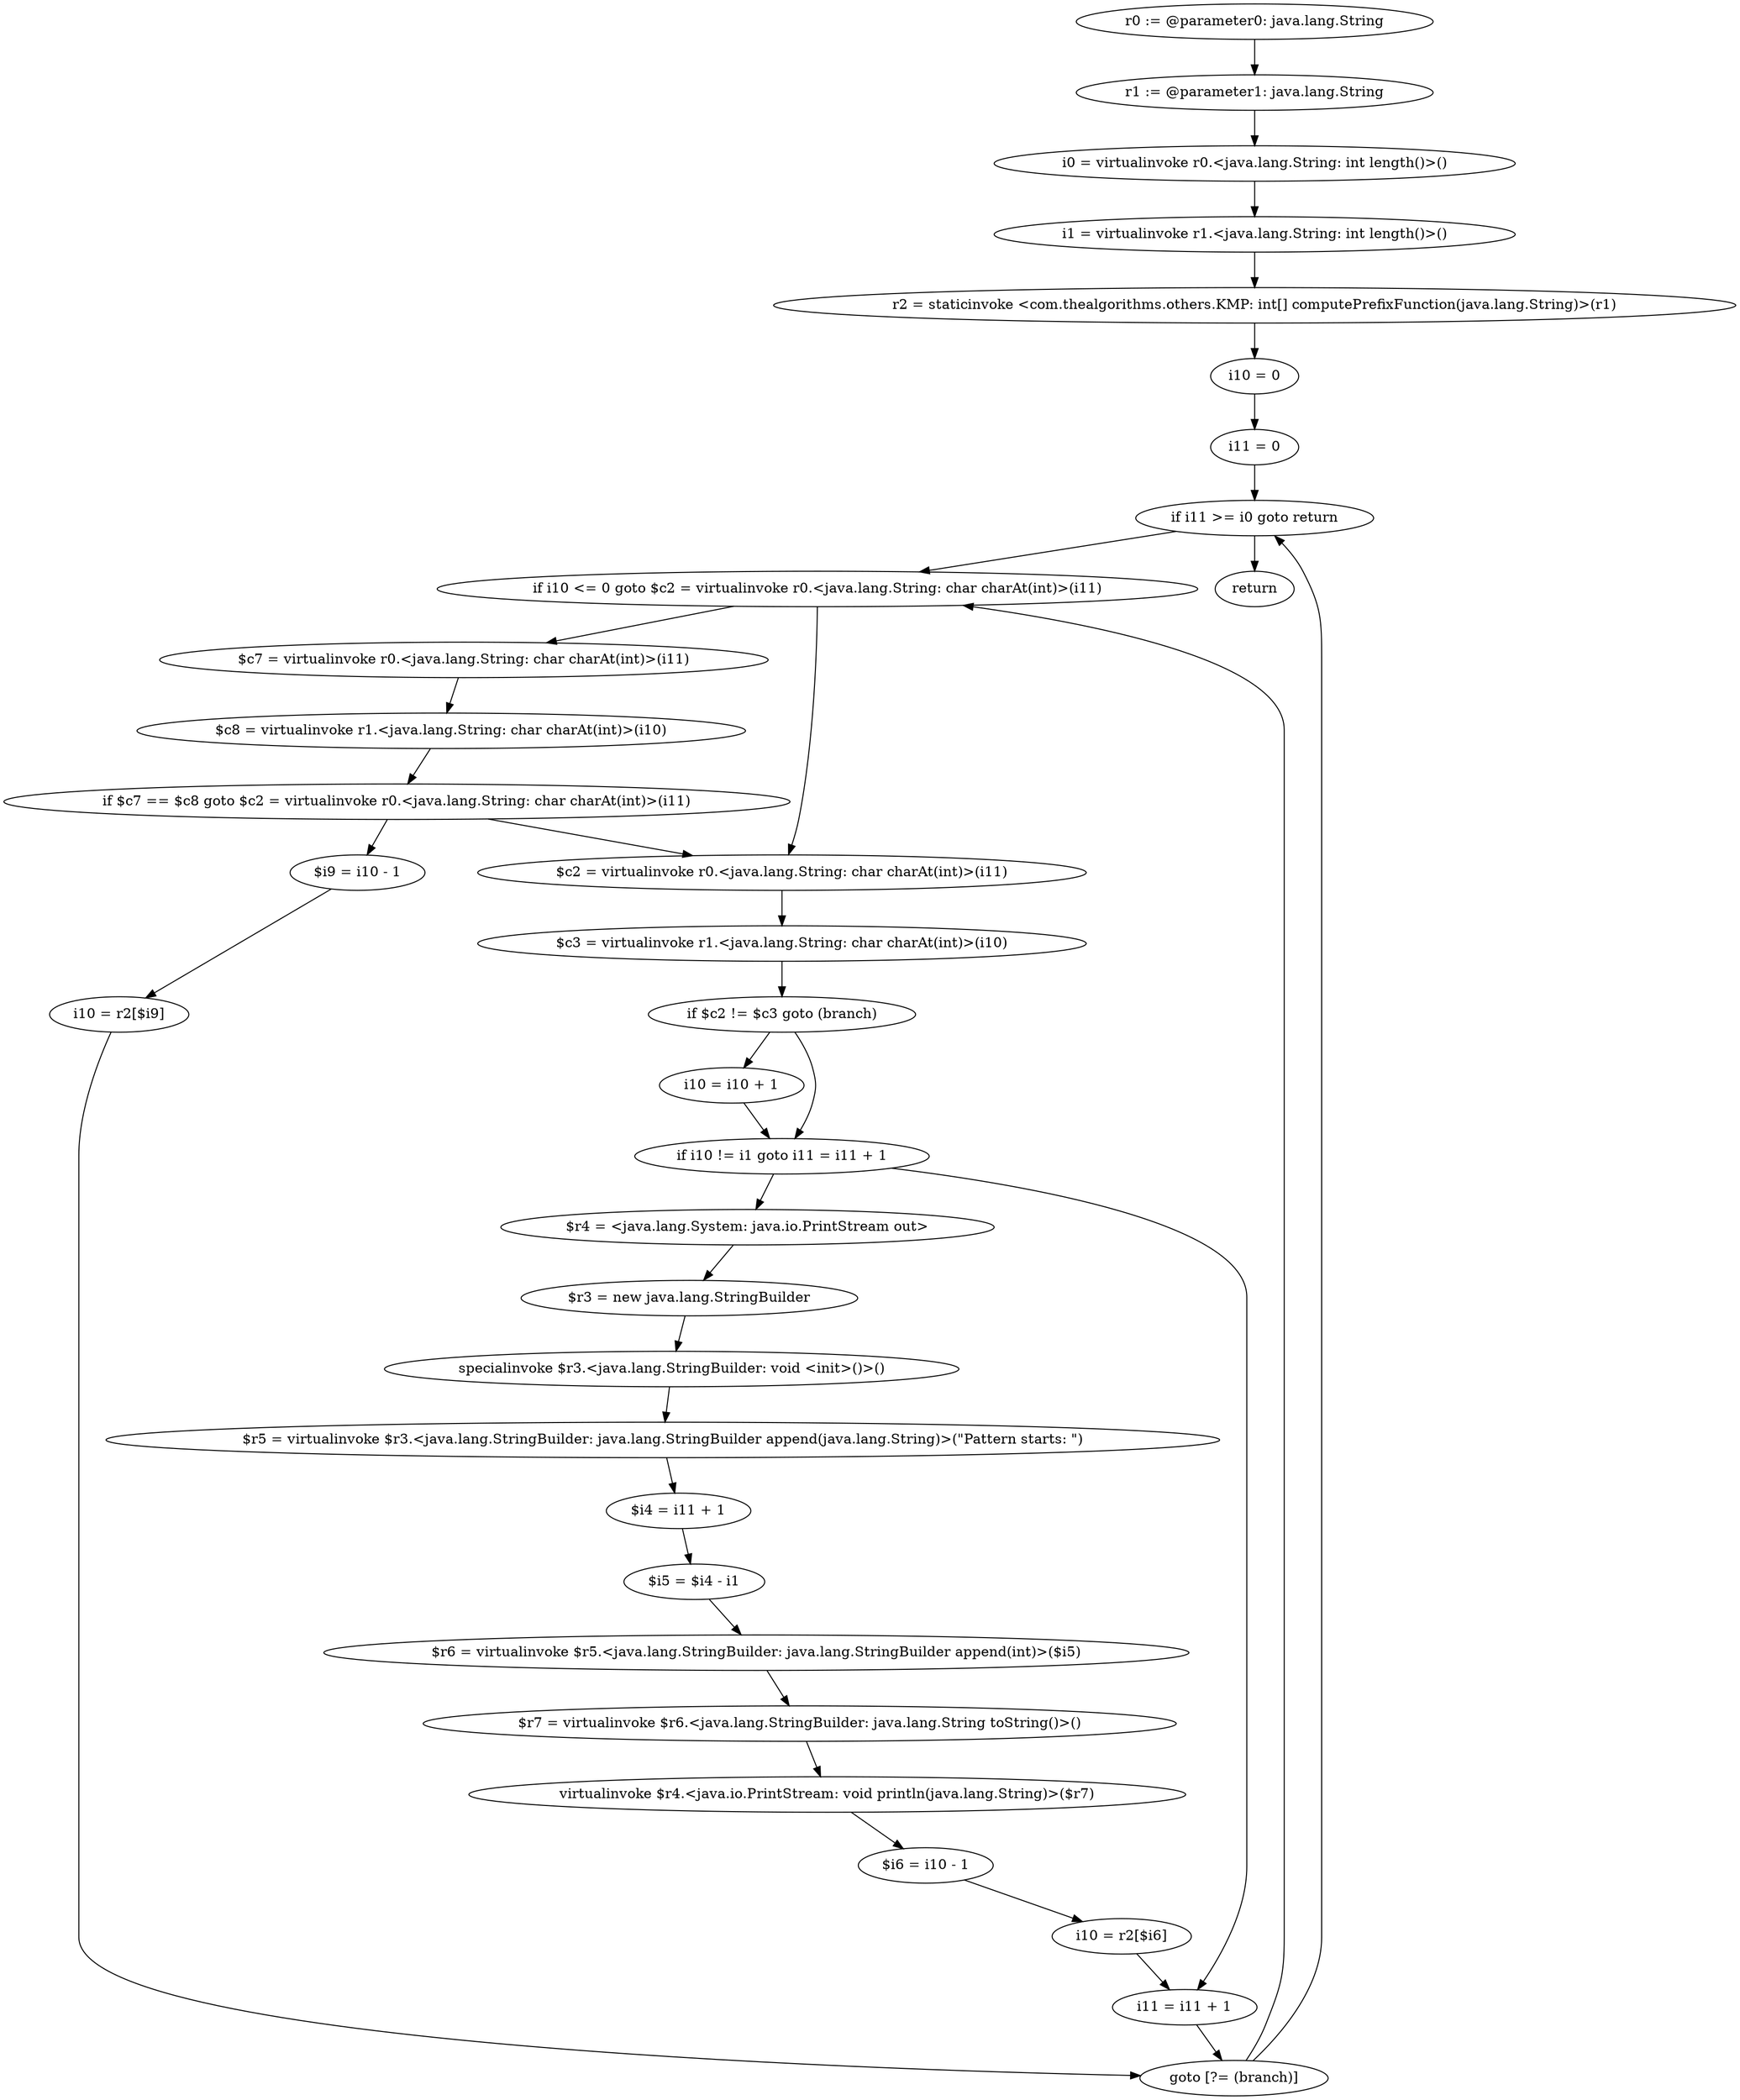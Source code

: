 digraph "unitGraph" {
    "r0 := @parameter0: java.lang.String"
    "r1 := @parameter1: java.lang.String"
    "i0 = virtualinvoke r0.<java.lang.String: int length()>()"
    "i1 = virtualinvoke r1.<java.lang.String: int length()>()"
    "r2 = staticinvoke <com.thealgorithms.others.KMP: int[] computePrefixFunction(java.lang.String)>(r1)"
    "i10 = 0"
    "i11 = 0"
    "if i11 >= i0 goto return"
    "if i10 <= 0 goto $c2 = virtualinvoke r0.<java.lang.String: char charAt(int)>(i11)"
    "$c7 = virtualinvoke r0.<java.lang.String: char charAt(int)>(i11)"
    "$c8 = virtualinvoke r1.<java.lang.String: char charAt(int)>(i10)"
    "if $c7 == $c8 goto $c2 = virtualinvoke r0.<java.lang.String: char charAt(int)>(i11)"
    "$i9 = i10 - 1"
    "i10 = r2[$i9]"
    "goto [?= (branch)]"
    "$c2 = virtualinvoke r0.<java.lang.String: char charAt(int)>(i11)"
    "$c3 = virtualinvoke r1.<java.lang.String: char charAt(int)>(i10)"
    "if $c2 != $c3 goto (branch)"
    "i10 = i10 + 1"
    "if i10 != i1 goto i11 = i11 + 1"
    "$r4 = <java.lang.System: java.io.PrintStream out>"
    "$r3 = new java.lang.StringBuilder"
    "specialinvoke $r3.<java.lang.StringBuilder: void <init>()>()"
    "$r5 = virtualinvoke $r3.<java.lang.StringBuilder: java.lang.StringBuilder append(java.lang.String)>(\"Pattern starts: \")"
    "$i4 = i11 + 1"
    "$i5 = $i4 - i1"
    "$r6 = virtualinvoke $r5.<java.lang.StringBuilder: java.lang.StringBuilder append(int)>($i5)"
    "$r7 = virtualinvoke $r6.<java.lang.StringBuilder: java.lang.String toString()>()"
    "virtualinvoke $r4.<java.io.PrintStream: void println(java.lang.String)>($r7)"
    "$i6 = i10 - 1"
    "i10 = r2[$i6]"
    "i11 = i11 + 1"
    "return"
    "r0 := @parameter0: java.lang.String"->"r1 := @parameter1: java.lang.String";
    "r1 := @parameter1: java.lang.String"->"i0 = virtualinvoke r0.<java.lang.String: int length()>()";
    "i0 = virtualinvoke r0.<java.lang.String: int length()>()"->"i1 = virtualinvoke r1.<java.lang.String: int length()>()";
    "i1 = virtualinvoke r1.<java.lang.String: int length()>()"->"r2 = staticinvoke <com.thealgorithms.others.KMP: int[] computePrefixFunction(java.lang.String)>(r1)";
    "r2 = staticinvoke <com.thealgorithms.others.KMP: int[] computePrefixFunction(java.lang.String)>(r1)"->"i10 = 0";
    "i10 = 0"->"i11 = 0";
    "i11 = 0"->"if i11 >= i0 goto return";
    "if i11 >= i0 goto return"->"if i10 <= 0 goto $c2 = virtualinvoke r0.<java.lang.String: char charAt(int)>(i11)";
    "if i11 >= i0 goto return"->"return";
    "if i10 <= 0 goto $c2 = virtualinvoke r0.<java.lang.String: char charAt(int)>(i11)"->"$c7 = virtualinvoke r0.<java.lang.String: char charAt(int)>(i11)";
    "if i10 <= 0 goto $c2 = virtualinvoke r0.<java.lang.String: char charAt(int)>(i11)"->"$c2 = virtualinvoke r0.<java.lang.String: char charAt(int)>(i11)";
    "$c7 = virtualinvoke r0.<java.lang.String: char charAt(int)>(i11)"->"$c8 = virtualinvoke r1.<java.lang.String: char charAt(int)>(i10)";
    "$c8 = virtualinvoke r1.<java.lang.String: char charAt(int)>(i10)"->"if $c7 == $c8 goto $c2 = virtualinvoke r0.<java.lang.String: char charAt(int)>(i11)";
    "if $c7 == $c8 goto $c2 = virtualinvoke r0.<java.lang.String: char charAt(int)>(i11)"->"$i9 = i10 - 1";
    "if $c7 == $c8 goto $c2 = virtualinvoke r0.<java.lang.String: char charAt(int)>(i11)"->"$c2 = virtualinvoke r0.<java.lang.String: char charAt(int)>(i11)";
    "$i9 = i10 - 1"->"i10 = r2[$i9]";
    "i10 = r2[$i9]"->"goto [?= (branch)]";
    "goto [?= (branch)]"->"if i10 <= 0 goto $c2 = virtualinvoke r0.<java.lang.String: char charAt(int)>(i11)";
    "$c2 = virtualinvoke r0.<java.lang.String: char charAt(int)>(i11)"->"$c3 = virtualinvoke r1.<java.lang.String: char charAt(int)>(i10)";
    "$c3 = virtualinvoke r1.<java.lang.String: char charAt(int)>(i10)"->"if $c2 != $c3 goto (branch)";
    "if $c2 != $c3 goto (branch)"->"i10 = i10 + 1";
    "if $c2 != $c3 goto (branch)"->"if i10 != i1 goto i11 = i11 + 1";
    "i10 = i10 + 1"->"if i10 != i1 goto i11 = i11 + 1";
    "if i10 != i1 goto i11 = i11 + 1"->"$r4 = <java.lang.System: java.io.PrintStream out>";
    "if i10 != i1 goto i11 = i11 + 1"->"i11 = i11 + 1";
    "$r4 = <java.lang.System: java.io.PrintStream out>"->"$r3 = new java.lang.StringBuilder";
    "$r3 = new java.lang.StringBuilder"->"specialinvoke $r3.<java.lang.StringBuilder: void <init>()>()";
    "specialinvoke $r3.<java.lang.StringBuilder: void <init>()>()"->"$r5 = virtualinvoke $r3.<java.lang.StringBuilder: java.lang.StringBuilder append(java.lang.String)>(\"Pattern starts: \")";
    "$r5 = virtualinvoke $r3.<java.lang.StringBuilder: java.lang.StringBuilder append(java.lang.String)>(\"Pattern starts: \")"->"$i4 = i11 + 1";
    "$i4 = i11 + 1"->"$i5 = $i4 - i1";
    "$i5 = $i4 - i1"->"$r6 = virtualinvoke $r5.<java.lang.StringBuilder: java.lang.StringBuilder append(int)>($i5)";
    "$r6 = virtualinvoke $r5.<java.lang.StringBuilder: java.lang.StringBuilder append(int)>($i5)"->"$r7 = virtualinvoke $r6.<java.lang.StringBuilder: java.lang.String toString()>()";
    "$r7 = virtualinvoke $r6.<java.lang.StringBuilder: java.lang.String toString()>()"->"virtualinvoke $r4.<java.io.PrintStream: void println(java.lang.String)>($r7)";
    "virtualinvoke $r4.<java.io.PrintStream: void println(java.lang.String)>($r7)"->"$i6 = i10 - 1";
    "$i6 = i10 - 1"->"i10 = r2[$i6]";
    "i10 = r2[$i6]"->"i11 = i11 + 1";
    "i11 = i11 + 1"->"goto [?= (branch)]";
    "goto [?= (branch)]"->"if i11 >= i0 goto return";
}
